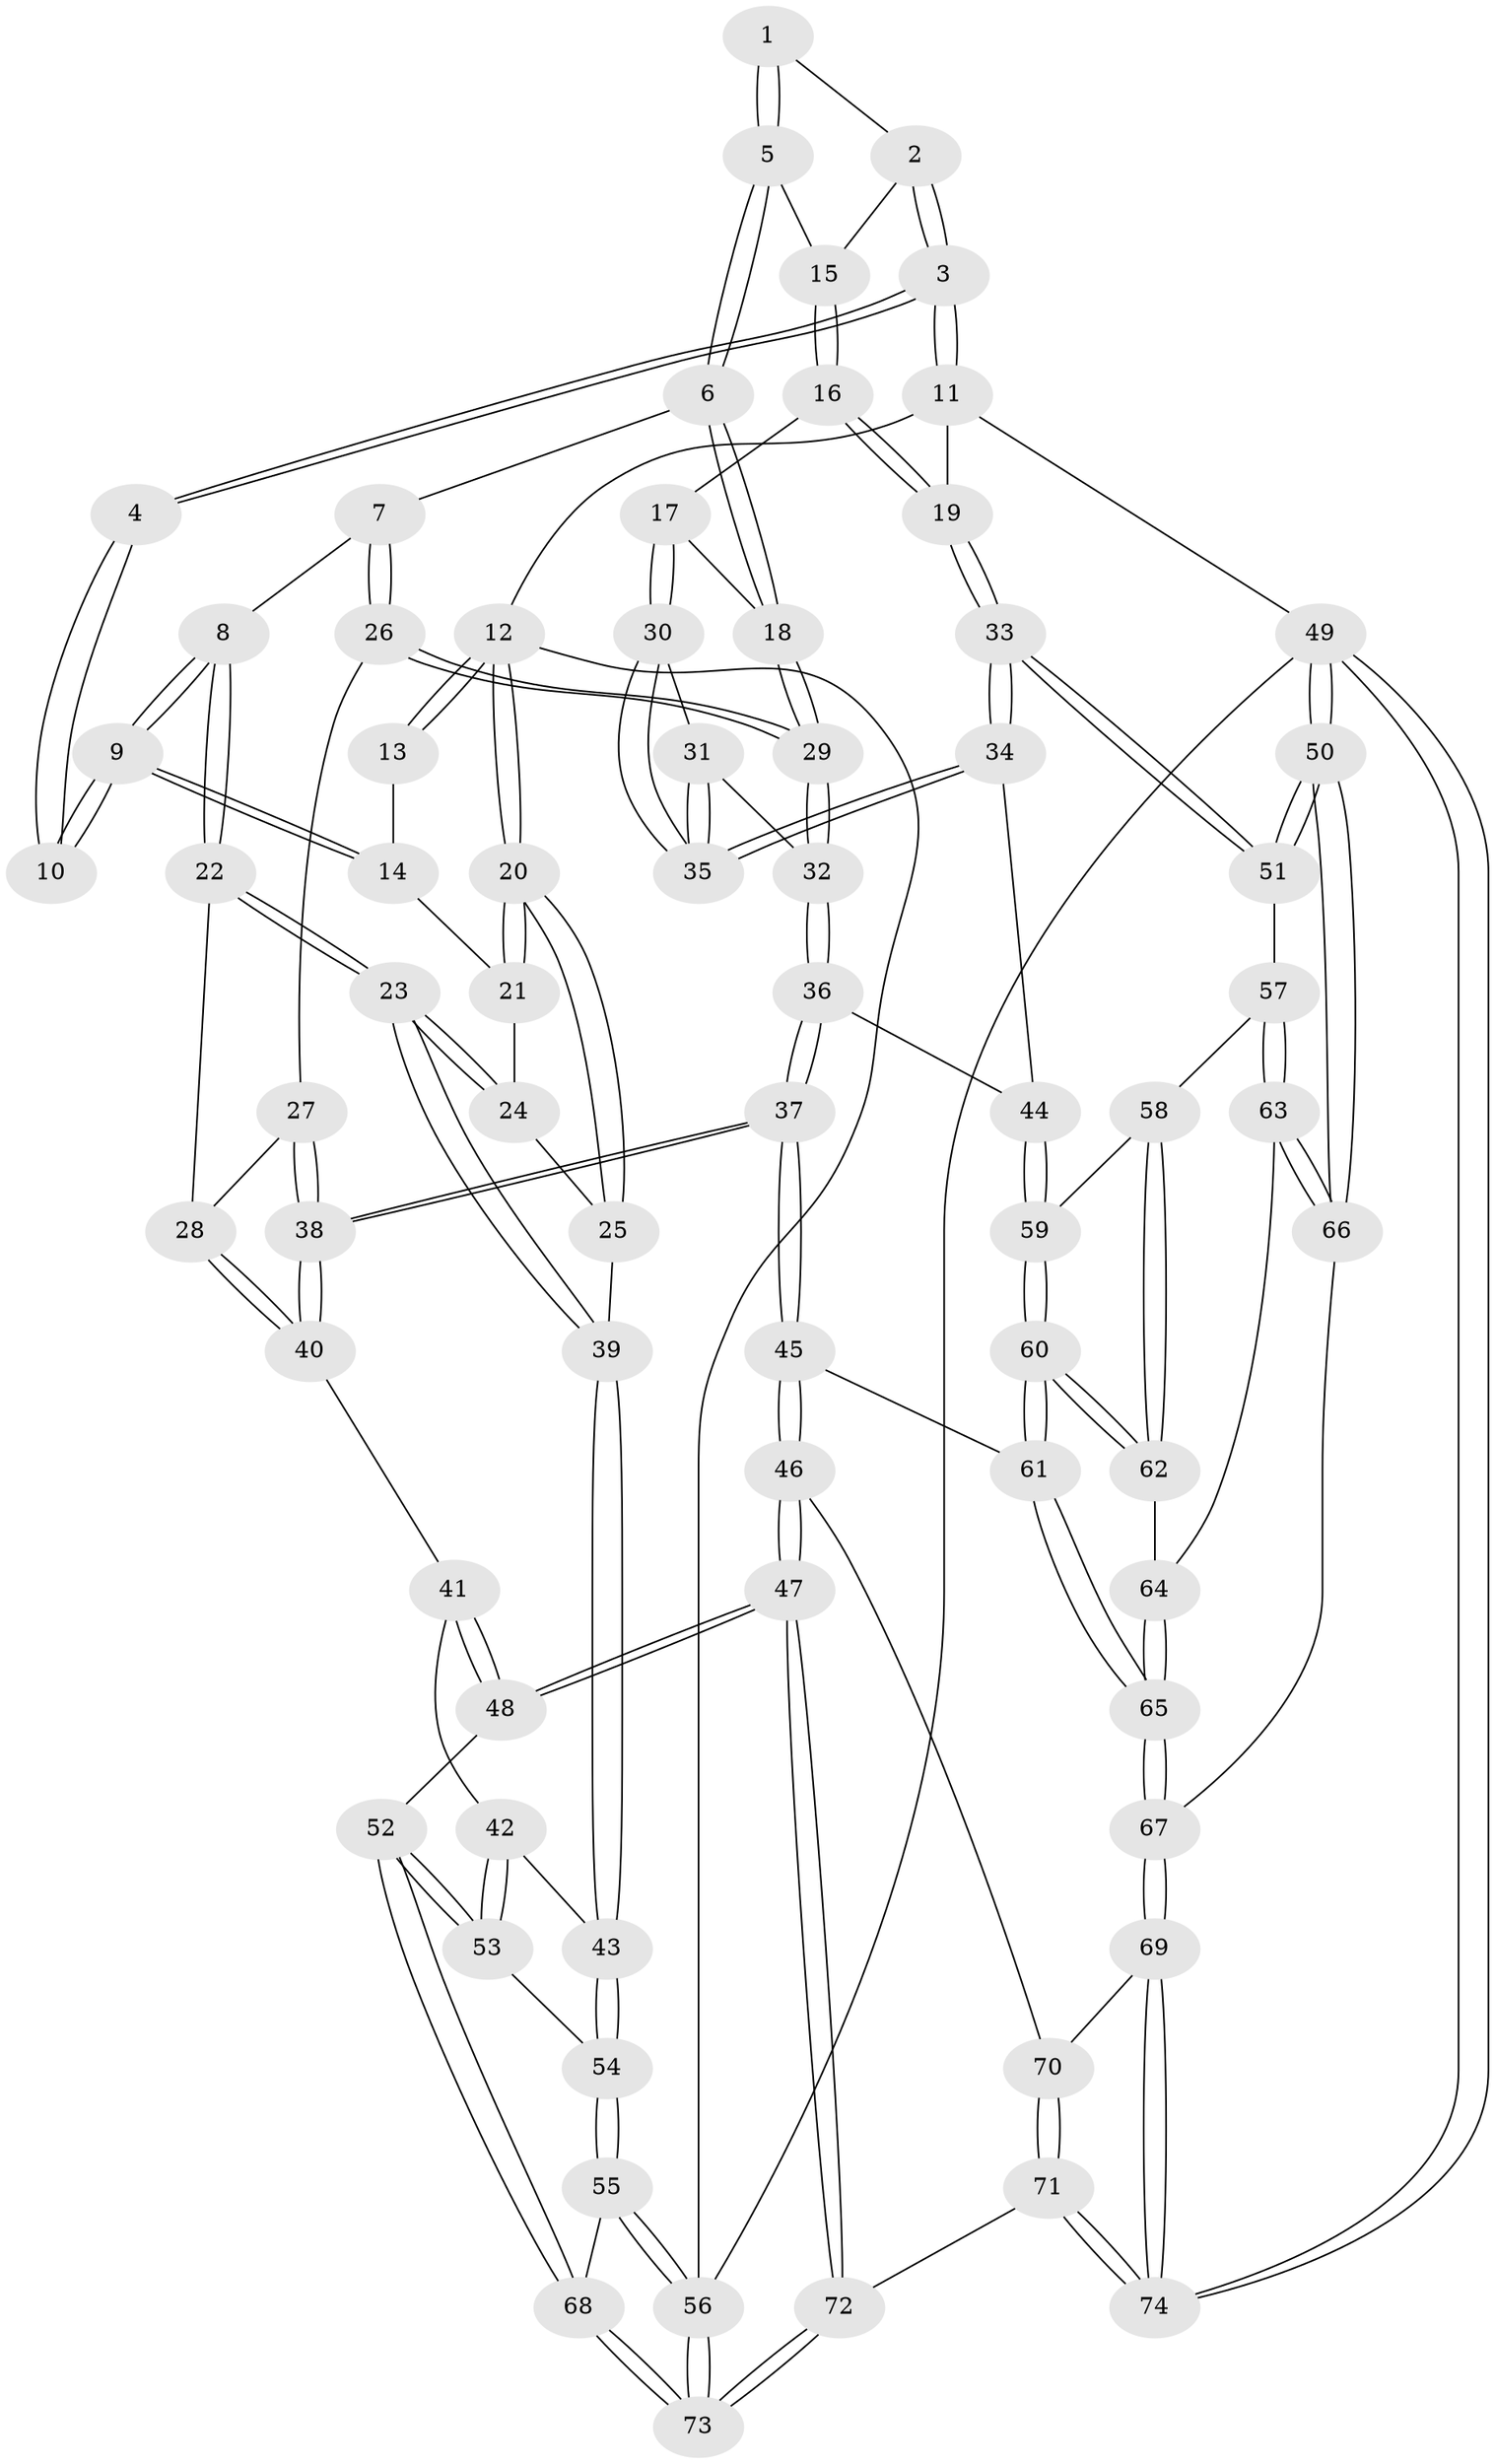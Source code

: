 // Generated by graph-tools (version 1.1) at 2025/38/03/09/25 02:38:39]
// undirected, 74 vertices, 182 edges
graph export_dot {
graph [start="1"]
  node [color=gray90,style=filled];
  1 [pos="+0.6329212493618906+0.006838690285742662"];
  2 [pos="+0.7537162374029126+0.13480807810028858"];
  3 [pos="+1+0"];
  4 [pos="+0.5549164256676433+0"];
  5 [pos="+0.6561798733721383+0.1748820193912086"];
  6 [pos="+0.6153043395423765+0.22992706802266008"];
  7 [pos="+0.49543958743607475+0.2137590415301777"];
  8 [pos="+0.47225323430418265+0.15896869445647066"];
  9 [pos="+0.4677588321681407+0.14168681278917777"];
  10 [pos="+0.5517431049551591+0"];
  11 [pos="+1+0"];
  12 [pos="+0+0"];
  13 [pos="+0.2974816965266261+0"];
  14 [pos="+0.2529043938498234+0.1469031307156821"];
  15 [pos="+0.7559267396012559+0.1723492549135402"];
  16 [pos="+0.7686874116925568+0.19397437661738068"];
  17 [pos="+0.6932562000702233+0.3013988353712398"];
  18 [pos="+0.6832770377669859+0.29727427138997214"];
  19 [pos="+1+0.27943493507493283"];
  20 [pos="+0+0"];
  21 [pos="+0.24105263501465707+0.15784395157250694"];
  22 [pos="+0.21163217151689834+0.33617526572246226"];
  23 [pos="+0.19986592590185953+0.3313401336847786"];
  24 [pos="+0.22789776930940248+0.19561163695885778"];
  25 [pos="+0+0.000403841799548447"];
  26 [pos="+0.47827202923562057+0.2905762391487954"];
  27 [pos="+0.4679080987428225+0.3011844733057375"];
  28 [pos="+0.2138393851547606+0.3374056065322862"];
  29 [pos="+0.5636096175964661+0.3606622798285507"];
  30 [pos="+0.7096509263440195+0.3284056618634268"];
  31 [pos="+0.6158537934730014+0.4506968319592421"];
  32 [pos="+0.5958769584501938+0.463574561780306"];
  33 [pos="+1+0.4211710425377914"];
  34 [pos="+0.9023120398385178+0.4418492752613763"];
  35 [pos="+0.9002573255771357+0.4409935021121735"];
  36 [pos="+0.5565808763596297+0.5573098850558852"];
  37 [pos="+0.5121151000130152+0.5852065717933455"];
  38 [pos="+0.42798800091256245+0.49211143961516546"];
  39 [pos="+0+0.4050669659572056"];
  40 [pos="+0.3217093789328622+0.4620829254792482"];
  41 [pos="+0.2981550536823935+0.5030579436965402"];
  42 [pos="+0.22326280297339343+0.5748041591477646"];
  43 [pos="+0+0.4405116339017618"];
  44 [pos="+0.7476932093767497+0.5746899073859637"];
  45 [pos="+0.503847854849298+0.6169364934617754"];
  46 [pos="+0.4004125108107759+0.7565495402832877"];
  47 [pos="+0.3723249831611126+0.7680390014792885"];
  48 [pos="+0.3338391795304812+0.7651260609024604"];
  49 [pos="+1+1"];
  50 [pos="+1+1"];
  51 [pos="+1+0.5448393471284441"];
  52 [pos="+0.31807284071199005+0.7656177563335423"];
  53 [pos="+0.264107481790331+0.7141524599460872"];
  54 [pos="+0+0.6080635249772971"];
  55 [pos="+0+0.9174840629347473"];
  56 [pos="+0+1"];
  57 [pos="+0.9116303220624304+0.6654046455213907"];
  58 [pos="+0.8386453248574541+0.6848384446633107"];
  59 [pos="+0.7580586728517752+0.6484499537066122"];
  60 [pos="+0.7321571525322339+0.7110512252440268"];
  61 [pos="+0.7059638543165113+0.7653711195961288"];
  62 [pos="+0.8315289139462703+0.7198850374596896"];
  63 [pos="+0.874858111432987+0.7648506270247569"];
  64 [pos="+0.8310207321350965+0.7289309415441478"];
  65 [pos="+0.7191478400465128+0.8191840905917255"];
  66 [pos="+0.8881081290045546+0.8435230293082732"];
  67 [pos="+0.7212975824865823+0.8560363573826171"];
  68 [pos="+0.21407420088320583+0.8494773377042061"];
  69 [pos="+0.6739833430326313+0.926556273223943"];
  70 [pos="+0.5158796900810406+0.8388242690773994"];
  71 [pos="+0.43310959569089397+1"];
  72 [pos="+0.41172761456631485+1"];
  73 [pos="+0.26912104002702875+1"];
  74 [pos="+0.6803197001769408+1"];
  1 -- 2;
  1 -- 5;
  1 -- 5;
  2 -- 3;
  2 -- 3;
  2 -- 15;
  3 -- 4;
  3 -- 4;
  3 -- 11;
  3 -- 11;
  4 -- 10;
  4 -- 10;
  5 -- 6;
  5 -- 6;
  5 -- 15;
  6 -- 7;
  6 -- 18;
  6 -- 18;
  7 -- 8;
  7 -- 26;
  7 -- 26;
  8 -- 9;
  8 -- 9;
  8 -- 22;
  8 -- 22;
  9 -- 10;
  9 -- 10;
  9 -- 14;
  9 -- 14;
  11 -- 12;
  11 -- 19;
  11 -- 49;
  12 -- 13;
  12 -- 13;
  12 -- 20;
  12 -- 20;
  12 -- 56;
  13 -- 14;
  14 -- 21;
  15 -- 16;
  15 -- 16;
  16 -- 17;
  16 -- 19;
  16 -- 19;
  17 -- 18;
  17 -- 30;
  17 -- 30;
  18 -- 29;
  18 -- 29;
  19 -- 33;
  19 -- 33;
  20 -- 21;
  20 -- 21;
  20 -- 25;
  20 -- 25;
  21 -- 24;
  22 -- 23;
  22 -- 23;
  22 -- 28;
  23 -- 24;
  23 -- 24;
  23 -- 39;
  23 -- 39;
  24 -- 25;
  25 -- 39;
  26 -- 27;
  26 -- 29;
  26 -- 29;
  27 -- 28;
  27 -- 38;
  27 -- 38;
  28 -- 40;
  28 -- 40;
  29 -- 32;
  29 -- 32;
  30 -- 31;
  30 -- 35;
  30 -- 35;
  31 -- 32;
  31 -- 35;
  31 -- 35;
  32 -- 36;
  32 -- 36;
  33 -- 34;
  33 -- 34;
  33 -- 51;
  33 -- 51;
  34 -- 35;
  34 -- 35;
  34 -- 44;
  36 -- 37;
  36 -- 37;
  36 -- 44;
  37 -- 38;
  37 -- 38;
  37 -- 45;
  37 -- 45;
  38 -- 40;
  38 -- 40;
  39 -- 43;
  39 -- 43;
  40 -- 41;
  41 -- 42;
  41 -- 48;
  41 -- 48;
  42 -- 43;
  42 -- 53;
  42 -- 53;
  43 -- 54;
  43 -- 54;
  44 -- 59;
  44 -- 59;
  45 -- 46;
  45 -- 46;
  45 -- 61;
  46 -- 47;
  46 -- 47;
  46 -- 70;
  47 -- 48;
  47 -- 48;
  47 -- 72;
  47 -- 72;
  48 -- 52;
  49 -- 50;
  49 -- 50;
  49 -- 74;
  49 -- 74;
  49 -- 56;
  50 -- 51;
  50 -- 51;
  50 -- 66;
  50 -- 66;
  51 -- 57;
  52 -- 53;
  52 -- 53;
  52 -- 68;
  52 -- 68;
  53 -- 54;
  54 -- 55;
  54 -- 55;
  55 -- 56;
  55 -- 56;
  55 -- 68;
  56 -- 73;
  56 -- 73;
  57 -- 58;
  57 -- 63;
  57 -- 63;
  58 -- 59;
  58 -- 62;
  58 -- 62;
  59 -- 60;
  59 -- 60;
  60 -- 61;
  60 -- 61;
  60 -- 62;
  60 -- 62;
  61 -- 65;
  61 -- 65;
  62 -- 64;
  63 -- 64;
  63 -- 66;
  63 -- 66;
  64 -- 65;
  64 -- 65;
  65 -- 67;
  65 -- 67;
  66 -- 67;
  67 -- 69;
  67 -- 69;
  68 -- 73;
  68 -- 73;
  69 -- 70;
  69 -- 74;
  69 -- 74;
  70 -- 71;
  70 -- 71;
  71 -- 72;
  71 -- 74;
  71 -- 74;
  72 -- 73;
  72 -- 73;
}
